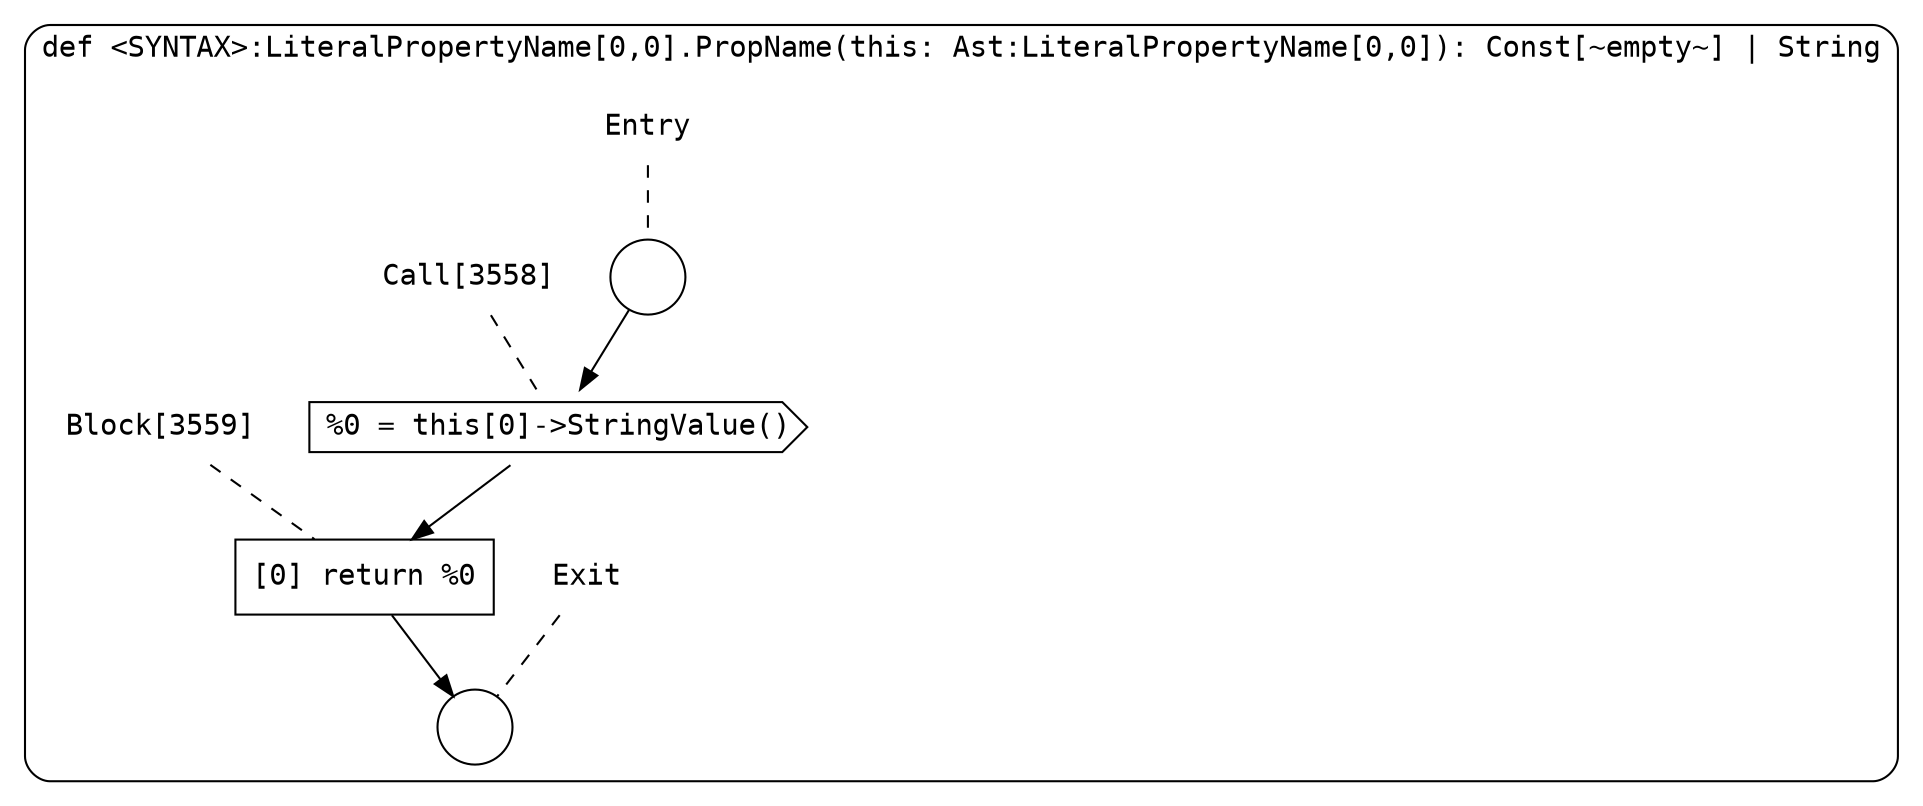 digraph {
  graph [fontname = "Consolas"]
  node [fontname = "Consolas"]
  edge [fontname = "Consolas"]
  subgraph cluster959 {
    label = "def <SYNTAX>:LiteralPropertyName[0,0].PropName(this: Ast:LiteralPropertyName[0,0]): Const[~empty~] | String"
    style = rounded
    cluster959_entry_name [shape=none, label=<<font color="black">Entry</font>>]
    cluster959_entry_name -> cluster959_entry [arrowhead=none, color="black", style=dashed]
    cluster959_entry [shape=circle label=" " color="black" fillcolor="white" style=filled]
    cluster959_entry -> node3558 [color="black"]
    cluster959_exit_name [shape=none, label=<<font color="black">Exit</font>>]
    cluster959_exit_name -> cluster959_exit [arrowhead=none, color="black", style=dashed]
    cluster959_exit [shape=circle label=" " color="black" fillcolor="white" style=filled]
    node3558_name [shape=none, label=<<font color="black">Call[3558]</font>>]
    node3558_name -> node3558 [arrowhead=none, color="black", style=dashed]
    node3558 [shape=cds, label=<<font color="black">%0 = this[0]-&gt;StringValue()</font>> color="black" fillcolor="white", style=filled]
    node3558 -> node3559 [color="black"]
    node3559_name [shape=none, label=<<font color="black">Block[3559]</font>>]
    node3559_name -> node3559 [arrowhead=none, color="black", style=dashed]
    node3559 [shape=box, label=<<font color="black">[0] return %0<BR ALIGN="LEFT"/></font>> color="black" fillcolor="white", style=filled]
    node3559 -> cluster959_exit [color="black"]
  }
}